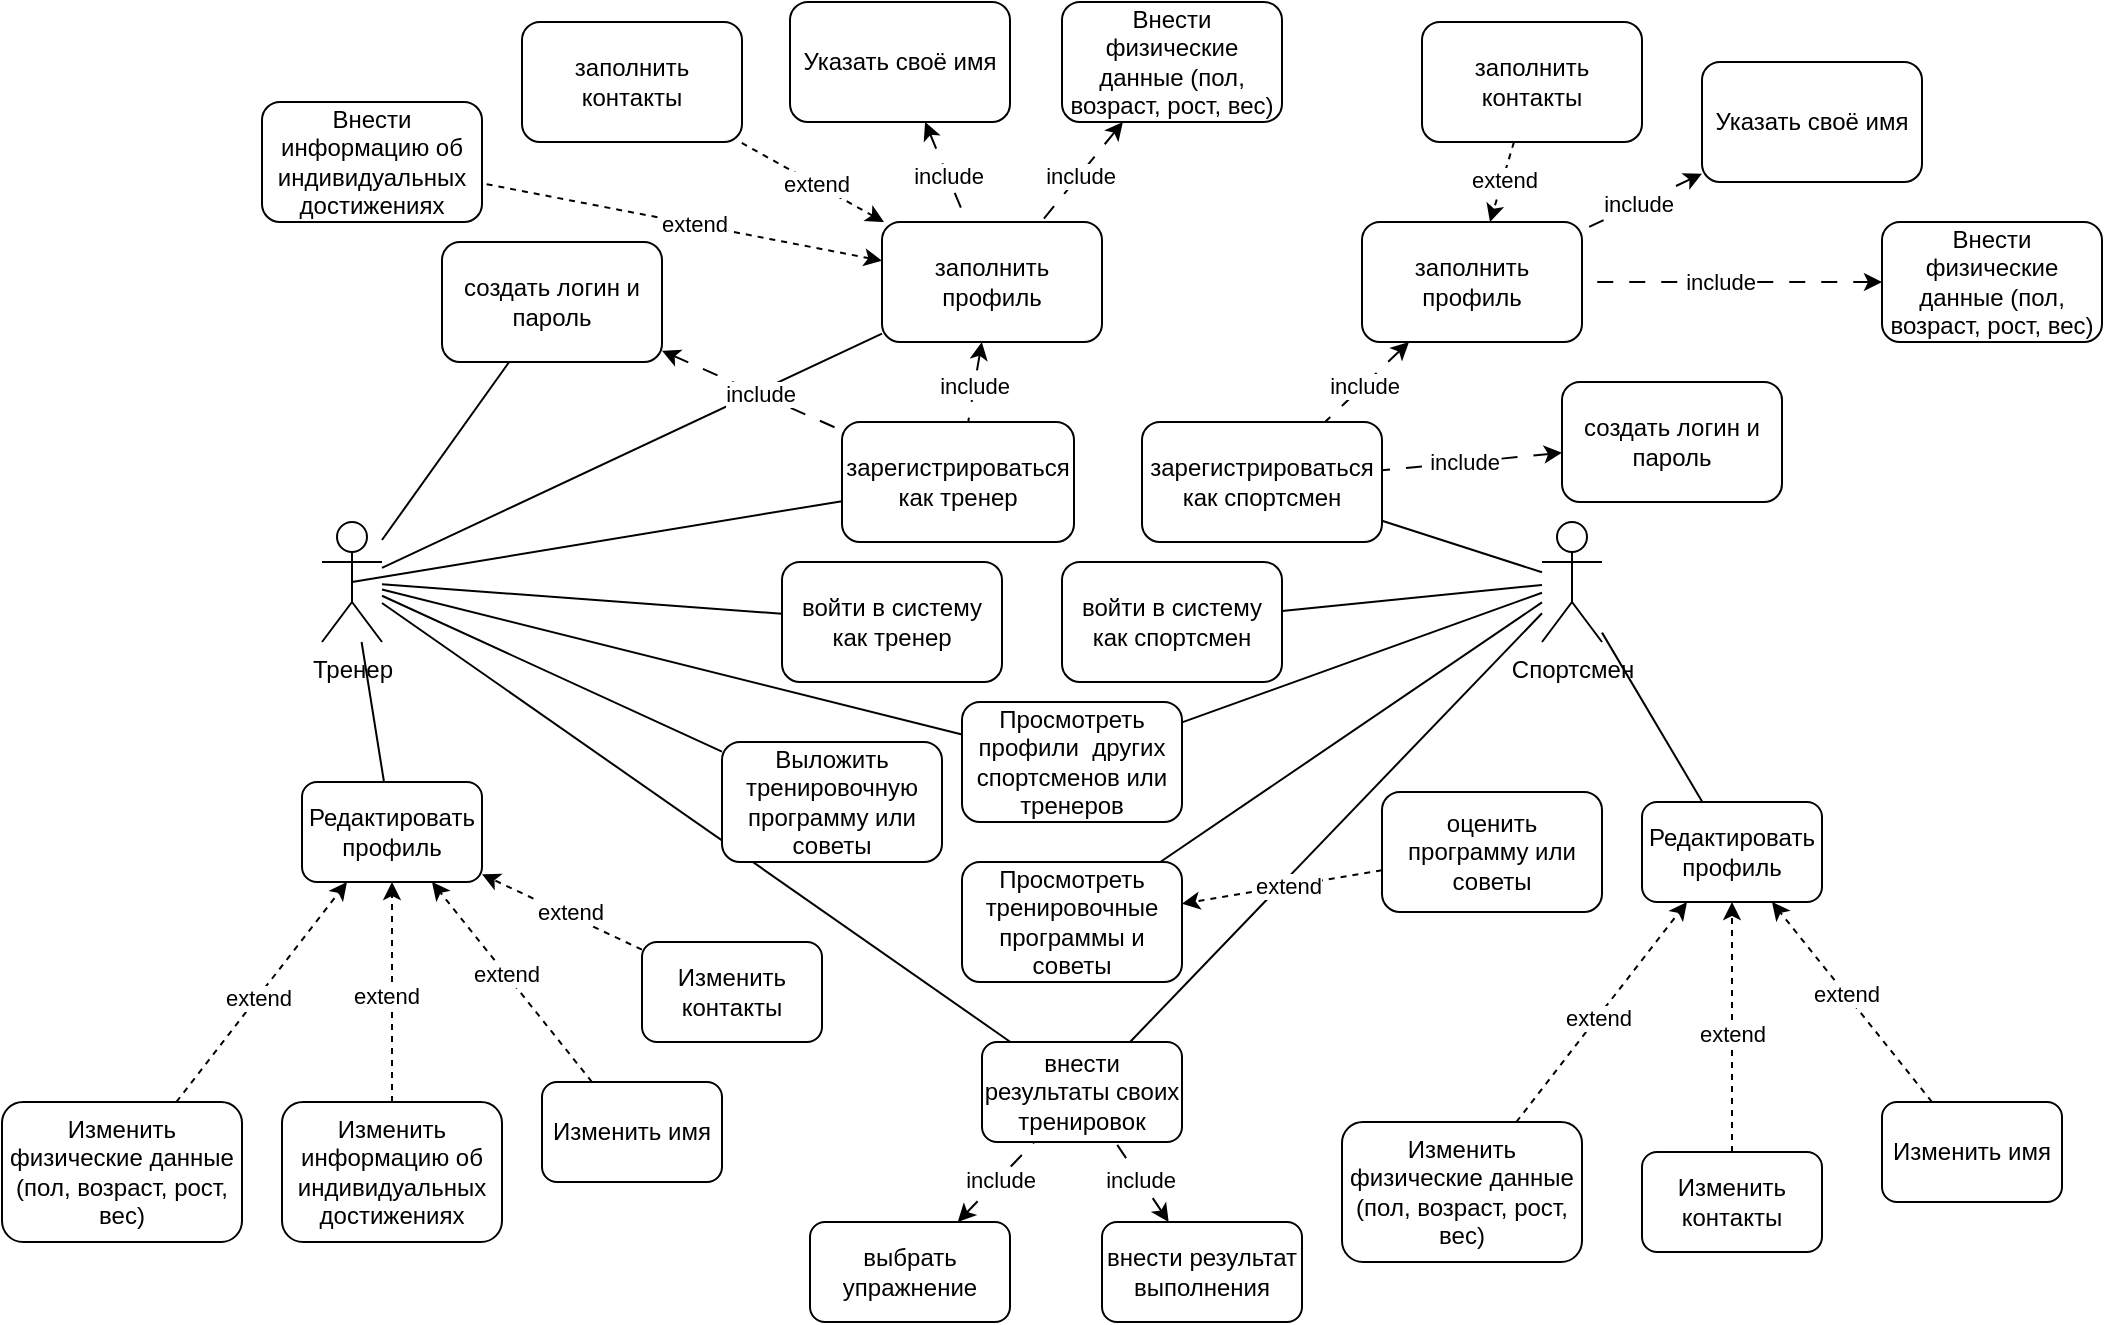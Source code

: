 <mxfile version="24.8.2">
  <diagram name="Страница — 1" id="Fxi8fru_wR9sjYaKYV2b">
    <mxGraphModel dx="2062" dy="624" grid="1" gridSize="10" guides="1" tooltips="1" connect="1" arrows="1" fold="1" page="1" pageScale="1" pageWidth="827" pageHeight="1169" math="0" shadow="0">
      <root>
        <mxCell id="0" />
        <mxCell id="1" parent="0" />
        <mxCell id="ETCH5vV9gQc0kuzcNDE6-1" value="Тренер" style="shape=umlActor;verticalLabelPosition=bottom;verticalAlign=top;html=1;outlineConnect=0;" vertex="1" parent="1">
          <mxGeometry x="70" y="270" width="30" height="60" as="geometry" />
        </mxCell>
        <mxCell id="ETCH5vV9gQc0kuzcNDE6-2" value="Спортсмен" style="shape=umlActor;verticalLabelPosition=bottom;verticalAlign=top;html=1;outlineConnect=0;" vertex="1" parent="1">
          <mxGeometry x="680" y="270" width="30" height="60" as="geometry" />
        </mxCell>
        <mxCell id="ETCH5vV9gQc0kuzcNDE6-5" value="Изменить имя" style="rounded=1;whiteSpace=wrap;html=1;" vertex="1" parent="1">
          <mxGeometry x="180" y="550" width="90" height="50" as="geometry" />
        </mxCell>
        <mxCell id="ETCH5vV9gQc0kuzcNDE6-6" value="Редактировать профиль" style="rounded=1;whiteSpace=wrap;html=1;" vertex="1" parent="1">
          <mxGeometry x="60" y="400" width="90" height="50" as="geometry" />
        </mxCell>
        <mxCell id="ETCH5vV9gQc0kuzcNDE6-7" value="Изменить информацию об индивидуальных достижениях" style="rounded=1;whiteSpace=wrap;html=1;" vertex="1" parent="1">
          <mxGeometry x="50" y="560" width="110" height="70" as="geometry" />
        </mxCell>
        <mxCell id="ETCH5vV9gQc0kuzcNDE6-8" value="Изменить контакты" style="rounded=1;whiteSpace=wrap;html=1;" vertex="1" parent="1">
          <mxGeometry x="230" y="480" width="90" height="50" as="geometry" />
        </mxCell>
        <mxCell id="ETCH5vV9gQc0kuzcNDE6-11" value="" style="endArrow=none;html=1;rounded=0;" edge="1" parent="1" source="ETCH5vV9gQc0kuzcNDE6-1" target="ETCH5vV9gQc0kuzcNDE6-6">
          <mxGeometry width="50" height="50" relative="1" as="geometry">
            <mxPoint x="390" y="500" as="sourcePoint" />
            <mxPoint x="440" y="450" as="targetPoint" />
          </mxGeometry>
        </mxCell>
        <mxCell id="ETCH5vV9gQc0kuzcNDE6-12" value="" style="endArrow=classic;html=1;rounded=0;startArrow=none;startFill=0;endFill=1;dashed=1;" edge="1" parent="1" source="ETCH5vV9gQc0kuzcNDE6-7" target="ETCH5vV9gQc0kuzcNDE6-6">
          <mxGeometry width="50" height="50" relative="1" as="geometry">
            <mxPoint x="30" y="295" as="sourcePoint" />
            <mxPoint x="150" y="490" as="targetPoint" />
          </mxGeometry>
        </mxCell>
        <mxCell id="ETCH5vV9gQc0kuzcNDE6-18" value="extend" style="edgeLabel;html=1;align=center;verticalAlign=middle;resizable=0;points=[];" vertex="1" connectable="0" parent="ETCH5vV9gQc0kuzcNDE6-12">
          <mxGeometry x="-0.033" y="3" relative="1" as="geometry">
            <mxPoint as="offset" />
          </mxGeometry>
        </mxCell>
        <mxCell id="ETCH5vV9gQc0kuzcNDE6-13" value="" style="endArrow=classic;html=1;rounded=0;endFill=1;dashed=1;" edge="1" parent="1" source="ETCH5vV9gQc0kuzcNDE6-5" target="ETCH5vV9gQc0kuzcNDE6-6">
          <mxGeometry width="50" height="50" relative="1" as="geometry">
            <mxPoint x="40" y="305" as="sourcePoint" />
            <mxPoint x="110" y="420" as="targetPoint" />
          </mxGeometry>
        </mxCell>
        <mxCell id="ETCH5vV9gQc0kuzcNDE6-19" value="extend" style="edgeLabel;html=1;align=center;verticalAlign=middle;resizable=0;points=[];" vertex="1" connectable="0" parent="ETCH5vV9gQc0kuzcNDE6-13">
          <mxGeometry x="0.088" relative="1" as="geometry">
            <mxPoint as="offset" />
          </mxGeometry>
        </mxCell>
        <mxCell id="ETCH5vV9gQc0kuzcNDE6-14" value="" style="endArrow=classic;html=1;rounded=0;endFill=1;dashed=1;" edge="1" parent="1" source="ETCH5vV9gQc0kuzcNDE6-8" target="ETCH5vV9gQc0kuzcNDE6-6">
          <mxGeometry width="50" height="50" relative="1" as="geometry">
            <mxPoint x="50" y="315" as="sourcePoint" />
            <mxPoint x="120" y="430" as="targetPoint" />
          </mxGeometry>
        </mxCell>
        <mxCell id="ETCH5vV9gQc0kuzcNDE6-20" value="extend" style="edgeLabel;html=1;align=center;verticalAlign=middle;resizable=0;points=[];" vertex="1" connectable="0" parent="ETCH5vV9gQc0kuzcNDE6-14">
          <mxGeometry x="-0.084" y="-2" relative="1" as="geometry">
            <mxPoint as="offset" />
          </mxGeometry>
        </mxCell>
        <mxCell id="ETCH5vV9gQc0kuzcNDE6-15" value="Изменить физические данные (пол, возраст, рост, вес)" style="rounded=1;whiteSpace=wrap;html=1;" vertex="1" parent="1">
          <mxGeometry x="-90" y="560" width="120" height="70" as="geometry" />
        </mxCell>
        <mxCell id="ETCH5vV9gQc0kuzcNDE6-16" value="" style="endArrow=classic;html=1;rounded=0;startArrow=none;startFill=0;endFill=1;entryX=0.25;entryY=1;entryDx=0;entryDy=0;dashed=1;" edge="1" parent="1" source="ETCH5vV9gQc0kuzcNDE6-15" target="ETCH5vV9gQc0kuzcNDE6-6">
          <mxGeometry width="50" height="50" relative="1" as="geometry">
            <mxPoint x="115" y="570" as="sourcePoint" />
            <mxPoint x="115" y="460" as="targetPoint" />
          </mxGeometry>
        </mxCell>
        <mxCell id="ETCH5vV9gQc0kuzcNDE6-17" value="extend" style="edgeLabel;html=1;align=center;verticalAlign=middle;resizable=0;points=[];" vertex="1" connectable="0" parent="ETCH5vV9gQc0kuzcNDE6-16">
          <mxGeometry x="-0.055" relative="1" as="geometry">
            <mxPoint as="offset" />
          </mxGeometry>
        </mxCell>
        <mxCell id="ETCH5vV9gQc0kuzcNDE6-21" value="внести результаты своих тренировок" style="rounded=1;whiteSpace=wrap;html=1;" vertex="1" parent="1">
          <mxGeometry x="400" y="530" width="100" height="50" as="geometry" />
        </mxCell>
        <mxCell id="ETCH5vV9gQc0kuzcNDE6-24" value="" style="endArrow=none;html=1;rounded=0;" edge="1" parent="1" source="ETCH5vV9gQc0kuzcNDE6-1" target="ETCH5vV9gQc0kuzcNDE6-21">
          <mxGeometry width="50" height="50" relative="1" as="geometry">
            <mxPoint x="110" y="335" as="sourcePoint" />
            <mxPoint x="180" y="450" as="targetPoint" />
          </mxGeometry>
        </mxCell>
        <mxCell id="ETCH5vV9gQc0kuzcNDE6-25" value="" style="endArrow=none;html=1;rounded=0;" edge="1" parent="1" source="ETCH5vV9gQc0kuzcNDE6-21" target="ETCH5vV9gQc0kuzcNDE6-2">
          <mxGeometry width="50" height="50" relative="1" as="geometry">
            <mxPoint x="120" y="345" as="sourcePoint" />
            <mxPoint x="190" y="460" as="targetPoint" />
          </mxGeometry>
        </mxCell>
        <mxCell id="ETCH5vV9gQc0kuzcNDE6-26" value="выбрать упражнение" style="rounded=1;whiteSpace=wrap;html=1;" vertex="1" parent="1">
          <mxGeometry x="314" y="620" width="100" height="50" as="geometry" />
        </mxCell>
        <mxCell id="ETCH5vV9gQc0kuzcNDE6-27" value="внести результат выполнения" style="rounded=1;whiteSpace=wrap;html=1;" vertex="1" parent="1">
          <mxGeometry x="460" y="620" width="100" height="50" as="geometry" />
        </mxCell>
        <mxCell id="ETCH5vV9gQc0kuzcNDE6-29" value="" style="endArrow=none;html=1;rounded=0;endFill=0;startArrow=classic;startFill=1;dashed=1;dashPattern=8 8;" edge="1" parent="1" source="ETCH5vV9gQc0kuzcNDE6-26" target="ETCH5vV9gQc0kuzcNDE6-21">
          <mxGeometry width="50" height="50" relative="1" as="geometry">
            <mxPoint x="392" y="620" as="sourcePoint" />
            <mxPoint x="590" y="550" as="targetPoint" />
          </mxGeometry>
        </mxCell>
        <mxCell id="ETCH5vV9gQc0kuzcNDE6-30" value="include" style="edgeLabel;html=1;align=center;verticalAlign=middle;resizable=0;points=[];" vertex="1" connectable="0" parent="ETCH5vV9gQc0kuzcNDE6-29">
          <mxGeometry x="0.088" relative="1" as="geometry">
            <mxPoint as="offset" />
          </mxGeometry>
        </mxCell>
        <mxCell id="ETCH5vV9gQc0kuzcNDE6-31" value="" style="endArrow=none;html=1;rounded=0;endFill=0;startArrow=classic;startFill=1;dashed=1;dashPattern=8 8;" edge="1" parent="1" source="ETCH5vV9gQc0kuzcNDE6-27" target="ETCH5vV9gQc0kuzcNDE6-21">
          <mxGeometry width="50" height="50" relative="1" as="geometry">
            <mxPoint x="402" y="630" as="sourcePoint" />
            <mxPoint x="438" y="590" as="targetPoint" />
          </mxGeometry>
        </mxCell>
        <mxCell id="ETCH5vV9gQc0kuzcNDE6-32" value="include" style="edgeLabel;html=1;align=center;verticalAlign=middle;resizable=0;points=[];" vertex="1" connectable="0" parent="ETCH5vV9gQc0kuzcNDE6-31">
          <mxGeometry x="0.088" relative="1" as="geometry">
            <mxPoint as="offset" />
          </mxGeometry>
        </mxCell>
        <mxCell id="ETCH5vV9gQc0kuzcNDE6-33" value="Изменить имя" style="rounded=1;whiteSpace=wrap;html=1;" vertex="1" parent="1">
          <mxGeometry x="850" y="560" width="90" height="50" as="geometry" />
        </mxCell>
        <mxCell id="ETCH5vV9gQc0kuzcNDE6-34" value="Редактировать профиль" style="rounded=1;whiteSpace=wrap;html=1;" vertex="1" parent="1">
          <mxGeometry x="730" y="410" width="90" height="50" as="geometry" />
        </mxCell>
        <mxCell id="ETCH5vV9gQc0kuzcNDE6-36" value="Изменить контакты" style="rounded=1;whiteSpace=wrap;html=1;" vertex="1" parent="1">
          <mxGeometry x="730" y="585" width="90" height="50" as="geometry" />
        </mxCell>
        <mxCell id="ETCH5vV9gQc0kuzcNDE6-39" value="" style="endArrow=classic;html=1;rounded=0;endFill=1;dashed=1;" edge="1" parent="1" source="ETCH5vV9gQc0kuzcNDE6-33" target="ETCH5vV9gQc0kuzcNDE6-34">
          <mxGeometry width="50" height="50" relative="1" as="geometry">
            <mxPoint x="710" y="315" as="sourcePoint" />
            <mxPoint x="780" y="430" as="targetPoint" />
          </mxGeometry>
        </mxCell>
        <mxCell id="ETCH5vV9gQc0kuzcNDE6-40" value="extend" style="edgeLabel;html=1;align=center;verticalAlign=middle;resizable=0;points=[];" vertex="1" connectable="0" parent="ETCH5vV9gQc0kuzcNDE6-39">
          <mxGeometry x="0.088" relative="1" as="geometry">
            <mxPoint as="offset" />
          </mxGeometry>
        </mxCell>
        <mxCell id="ETCH5vV9gQc0kuzcNDE6-42" value="Изменить физические данные (пол, возраст, рост, вес)" style="rounded=1;whiteSpace=wrap;html=1;" vertex="1" parent="1">
          <mxGeometry x="580" y="570" width="120" height="70" as="geometry" />
        </mxCell>
        <mxCell id="ETCH5vV9gQc0kuzcNDE6-43" value="" style="endArrow=classic;html=1;rounded=0;startArrow=none;startFill=0;endFill=1;entryX=0.25;entryY=1;entryDx=0;entryDy=0;dashed=1;" edge="1" parent="1" source="ETCH5vV9gQc0kuzcNDE6-42" target="ETCH5vV9gQc0kuzcNDE6-34">
          <mxGeometry width="50" height="50" relative="1" as="geometry">
            <mxPoint x="785" y="580" as="sourcePoint" />
            <mxPoint x="785" y="470" as="targetPoint" />
          </mxGeometry>
        </mxCell>
        <mxCell id="ETCH5vV9gQc0kuzcNDE6-44" value="extend" style="edgeLabel;html=1;align=center;verticalAlign=middle;resizable=0;points=[];" vertex="1" connectable="0" parent="ETCH5vV9gQc0kuzcNDE6-43">
          <mxGeometry x="-0.055" relative="1" as="geometry">
            <mxPoint as="offset" />
          </mxGeometry>
        </mxCell>
        <mxCell id="ETCH5vV9gQc0kuzcNDE6-45" value="" style="endArrow=classic;html=1;rounded=0;startArrow=none;startFill=0;endFill=1;dashed=1;" edge="1" parent="1" source="ETCH5vV9gQc0kuzcNDE6-36" target="ETCH5vV9gQc0kuzcNDE6-34">
          <mxGeometry width="50" height="50" relative="1" as="geometry">
            <mxPoint x="677" y="580" as="sourcePoint" />
            <mxPoint x="763" y="470" as="targetPoint" />
          </mxGeometry>
        </mxCell>
        <mxCell id="ETCH5vV9gQc0kuzcNDE6-46" value="extend" style="edgeLabel;html=1;align=center;verticalAlign=middle;resizable=0;points=[];" vertex="1" connectable="0" parent="ETCH5vV9gQc0kuzcNDE6-45">
          <mxGeometry x="-0.055" relative="1" as="geometry">
            <mxPoint as="offset" />
          </mxGeometry>
        </mxCell>
        <mxCell id="ETCH5vV9gQc0kuzcNDE6-47" value="Просмотреть тренировочные программы и советы" style="rounded=1;whiteSpace=wrap;html=1;" vertex="1" parent="1">
          <mxGeometry x="390" y="440" width="110" height="60" as="geometry" />
        </mxCell>
        <mxCell id="ETCH5vV9gQc0kuzcNDE6-48" value="Просмотреть профили&amp;nbsp; других спортсменов или тренеров" style="rounded=1;whiteSpace=wrap;html=1;" vertex="1" parent="1">
          <mxGeometry x="390" y="360" width="110" height="60" as="geometry" />
        </mxCell>
        <mxCell id="ETCH5vV9gQc0kuzcNDE6-49" value="войти в систему как тренер" style="rounded=1;whiteSpace=wrap;html=1;" vertex="1" parent="1">
          <mxGeometry x="300" y="290" width="110" height="60" as="geometry" />
        </mxCell>
        <mxCell id="ETCH5vV9gQc0kuzcNDE6-50" value="войти в систему как спортсмен" style="rounded=1;whiteSpace=wrap;html=1;" vertex="1" parent="1">
          <mxGeometry x="440" y="290" width="110" height="60" as="geometry" />
        </mxCell>
        <mxCell id="ETCH5vV9gQc0kuzcNDE6-51" value="оценить программу или советы" style="rounded=1;whiteSpace=wrap;html=1;" vertex="1" parent="1">
          <mxGeometry x="600" y="405" width="110" height="60" as="geometry" />
        </mxCell>
        <mxCell id="ETCH5vV9gQc0kuzcNDE6-52" value="" style="endArrow=none;html=1;rounded=0;" edge="1" parent="1" source="ETCH5vV9gQc0kuzcNDE6-1" target="ETCH5vV9gQc0kuzcNDE6-49">
          <mxGeometry width="50" height="50" relative="1" as="geometry">
            <mxPoint x="110" y="320" as="sourcePoint" />
            <mxPoint x="424" y="540" as="targetPoint" />
          </mxGeometry>
        </mxCell>
        <mxCell id="ETCH5vV9gQc0kuzcNDE6-53" value="" style="endArrow=none;html=1;rounded=0;" edge="1" parent="1" source="ETCH5vV9gQc0kuzcNDE6-50" target="ETCH5vV9gQc0kuzcNDE6-2">
          <mxGeometry width="50" height="50" relative="1" as="geometry">
            <mxPoint x="110" y="311" as="sourcePoint" />
            <mxPoint x="280" y="325" as="targetPoint" />
          </mxGeometry>
        </mxCell>
        <mxCell id="ETCH5vV9gQc0kuzcNDE6-54" value="" style="endArrow=classic;html=1;rounded=0;startArrow=none;startFill=0;endFill=1;dashed=1;" edge="1" parent="1" source="ETCH5vV9gQc0kuzcNDE6-51" target="ETCH5vV9gQc0kuzcNDE6-47">
          <mxGeometry width="50" height="50" relative="1" as="geometry">
            <mxPoint x="677" y="580" as="sourcePoint" />
            <mxPoint x="763" y="470" as="targetPoint" />
          </mxGeometry>
        </mxCell>
        <mxCell id="ETCH5vV9gQc0kuzcNDE6-55" value="extend" style="edgeLabel;html=1;align=center;verticalAlign=middle;resizable=0;points=[];" vertex="1" connectable="0" parent="ETCH5vV9gQc0kuzcNDE6-54">
          <mxGeometry x="-0.055" relative="1" as="geometry">
            <mxPoint as="offset" />
          </mxGeometry>
        </mxCell>
        <mxCell id="ETCH5vV9gQc0kuzcNDE6-56" value="" style="endArrow=none;html=1;rounded=0;" edge="1" parent="1" source="ETCH5vV9gQc0kuzcNDE6-47" target="ETCH5vV9gQc0kuzcNDE6-2">
          <mxGeometry width="50" height="50" relative="1" as="geometry">
            <mxPoint x="484" y="540" as="sourcePoint" />
            <mxPoint x="690" y="326" as="targetPoint" />
          </mxGeometry>
        </mxCell>
        <mxCell id="ETCH5vV9gQc0kuzcNDE6-57" value="" style="endArrow=none;html=1;rounded=0;" edge="1" parent="1" source="ETCH5vV9gQc0kuzcNDE6-34" target="ETCH5vV9gQc0kuzcNDE6-2">
          <mxGeometry width="50" height="50" relative="1" as="geometry">
            <mxPoint x="499" y="450" as="sourcePoint" />
            <mxPoint x="690" y="320" as="targetPoint" />
          </mxGeometry>
        </mxCell>
        <mxCell id="ETCH5vV9gQc0kuzcNDE6-58" value="Выложить тренировочную программу или советы" style="rounded=1;whiteSpace=wrap;html=1;" vertex="1" parent="1">
          <mxGeometry x="270" y="380" width="110" height="60" as="geometry" />
        </mxCell>
        <mxCell id="ETCH5vV9gQc0kuzcNDE6-59" value="" style="endArrow=none;html=1;rounded=0;" edge="1" parent="1" source="ETCH5vV9gQc0kuzcNDE6-1" target="ETCH5vV9gQc0kuzcNDE6-58">
          <mxGeometry width="50" height="50" relative="1" as="geometry">
            <mxPoint x="100" y="340" as="sourcePoint" />
            <mxPoint x="111" y="410" as="targetPoint" />
          </mxGeometry>
        </mxCell>
        <mxCell id="ETCH5vV9gQc0kuzcNDE6-60" value="зарегистрироваться как тренер" style="rounded=1;whiteSpace=wrap;html=1;" vertex="1" parent="1">
          <mxGeometry x="330" y="220" width="116" height="60" as="geometry" />
        </mxCell>
        <mxCell id="ETCH5vV9gQc0kuzcNDE6-61" value="зарегистрироваться как спортсмен" style="rounded=1;whiteSpace=wrap;html=1;" vertex="1" parent="1">
          <mxGeometry x="480" y="220" width="120" height="60" as="geometry" />
        </mxCell>
        <mxCell id="ETCH5vV9gQc0kuzcNDE6-62" value="" style="endArrow=none;html=1;rounded=0;exitX=0.5;exitY=0.5;exitDx=0;exitDy=0;exitPerimeter=0;" edge="1" parent="1" source="ETCH5vV9gQc0kuzcNDE6-1" target="ETCH5vV9gQc0kuzcNDE6-60">
          <mxGeometry width="50" height="50" relative="1" as="geometry">
            <mxPoint x="110" y="301" as="sourcePoint" />
            <mxPoint x="195" y="250" as="targetPoint" />
          </mxGeometry>
        </mxCell>
        <mxCell id="ETCH5vV9gQc0kuzcNDE6-63" value="" style="endArrow=none;html=1;rounded=0;" edge="1" parent="1" source="ETCH5vV9gQc0kuzcNDE6-2" target="ETCH5vV9gQc0kuzcNDE6-61">
          <mxGeometry width="50" height="50" relative="1" as="geometry">
            <mxPoint x="120" y="311" as="sourcePoint" />
            <mxPoint x="205" y="260" as="targetPoint" />
          </mxGeometry>
        </mxCell>
        <mxCell id="ETCH5vV9gQc0kuzcNDE6-64" value="создать логин и пароль" style="rounded=1;whiteSpace=wrap;html=1;" vertex="1" parent="1">
          <mxGeometry x="130" y="130" width="110" height="60" as="geometry" />
        </mxCell>
        <mxCell id="ETCH5vV9gQc0kuzcNDE6-65" value="создать логин и пароль" style="rounded=1;whiteSpace=wrap;html=1;" vertex="1" parent="1">
          <mxGeometry x="690" y="200" width="110" height="60" as="geometry" />
        </mxCell>
        <mxCell id="ETCH5vV9gQc0kuzcNDE6-66" value="заполнить профиль" style="rounded=1;whiteSpace=wrap;html=1;" vertex="1" parent="1">
          <mxGeometry x="350" y="120" width="110" height="60" as="geometry" />
        </mxCell>
        <mxCell id="ETCH5vV9gQc0kuzcNDE6-67" value="заполнить профиль" style="rounded=1;whiteSpace=wrap;html=1;" vertex="1" parent="1">
          <mxGeometry x="590" y="120" width="110" height="60" as="geometry" />
        </mxCell>
        <mxCell id="ETCH5vV9gQc0kuzcNDE6-68" value="Внести информацию об индивидуальных достижениях" style="rounded=1;whiteSpace=wrap;html=1;" vertex="1" parent="1">
          <mxGeometry x="40" y="60" width="110" height="60" as="geometry" />
        </mxCell>
        <mxCell id="ETCH5vV9gQc0kuzcNDE6-70" value="" style="endArrow=none;html=1;rounded=0;" edge="1" parent="1" source="ETCH5vV9gQc0kuzcNDE6-1" target="ETCH5vV9gQc0kuzcNDE6-64">
          <mxGeometry width="50" height="50" relative="1" as="geometry">
            <mxPoint x="95" y="310" as="sourcePoint" />
            <mxPoint x="324" y="270" as="targetPoint" />
          </mxGeometry>
        </mxCell>
        <mxCell id="ETCH5vV9gQc0kuzcNDE6-71" value="" style="endArrow=none;html=1;rounded=0;" edge="1" parent="1" source="ETCH5vV9gQc0kuzcNDE6-1" target="ETCH5vV9gQc0kuzcNDE6-66">
          <mxGeometry width="50" height="50" relative="1" as="geometry">
            <mxPoint x="110" y="297" as="sourcePoint" />
            <mxPoint x="234" y="190" as="targetPoint" />
          </mxGeometry>
        </mxCell>
        <mxCell id="ETCH5vV9gQc0kuzcNDE6-73" value="заполнить контакты" style="rounded=1;whiteSpace=wrap;html=1;" vertex="1" parent="1">
          <mxGeometry x="170" y="20" width="110" height="60" as="geometry" />
        </mxCell>
        <mxCell id="ETCH5vV9gQc0kuzcNDE6-74" value="Указать своё имя" style="rounded=1;whiteSpace=wrap;html=1;" vertex="1" parent="1">
          <mxGeometry x="304" y="10" width="110" height="60" as="geometry" />
        </mxCell>
        <mxCell id="ETCH5vV9gQc0kuzcNDE6-75" value="Внести физические данные (пол, возраст, рост, вес)" style="rounded=1;whiteSpace=wrap;html=1;" vertex="1" parent="1">
          <mxGeometry x="440" y="10" width="110" height="60" as="geometry" />
        </mxCell>
        <mxCell id="ETCH5vV9gQc0kuzcNDE6-76" value="заполнить контакты" style="rounded=1;whiteSpace=wrap;html=1;" vertex="1" parent="1">
          <mxGeometry x="620" y="20" width="110" height="60" as="geometry" />
        </mxCell>
        <mxCell id="ETCH5vV9gQc0kuzcNDE6-77" value="Указать своё имя" style="rounded=1;whiteSpace=wrap;html=1;" vertex="1" parent="1">
          <mxGeometry x="760" y="40" width="110" height="60" as="geometry" />
        </mxCell>
        <mxCell id="ETCH5vV9gQc0kuzcNDE6-78" value="Внести физические данные (пол, возраст, рост, вес)" style="rounded=1;whiteSpace=wrap;html=1;" vertex="1" parent="1">
          <mxGeometry x="850" y="120" width="110" height="60" as="geometry" />
        </mxCell>
        <mxCell id="ETCH5vV9gQc0kuzcNDE6-83" value="" style="endArrow=none;html=1;rounded=0;endFill=0;startArrow=classic;startFill=1;dashed=1;dashPattern=8 8;" edge="1" parent="1" source="ETCH5vV9gQc0kuzcNDE6-64" target="ETCH5vV9gQc0kuzcNDE6-60">
          <mxGeometry width="50" height="50" relative="1" as="geometry">
            <mxPoint x="-217" y="120" as="sourcePoint" />
            <mxPoint x="270" y="390" as="targetPoint" />
          </mxGeometry>
        </mxCell>
        <mxCell id="ETCH5vV9gQc0kuzcNDE6-84" value="include" style="edgeLabel;html=1;align=center;verticalAlign=middle;resizable=0;points=[];" vertex="1" connectable="0" parent="ETCH5vV9gQc0kuzcNDE6-83">
          <mxGeometry x="0.088" relative="1" as="geometry">
            <mxPoint as="offset" />
          </mxGeometry>
        </mxCell>
        <mxCell id="ETCH5vV9gQc0kuzcNDE6-86" value="" style="endArrow=none;html=1;rounded=0;endFill=0;startArrow=classic;startFill=1;dashed=1;dashPattern=8 8;" edge="1" parent="1" source="ETCH5vV9gQc0kuzcNDE6-66" target="ETCH5vV9gQc0kuzcNDE6-60">
          <mxGeometry width="50" height="50" relative="1" as="geometry">
            <mxPoint x="250" y="199" as="sourcePoint" />
            <mxPoint x="326" y="240" as="targetPoint" />
          </mxGeometry>
        </mxCell>
        <mxCell id="ETCH5vV9gQc0kuzcNDE6-87" value="include" style="edgeLabel;html=1;align=center;verticalAlign=middle;resizable=0;points=[];" vertex="1" connectable="0" parent="ETCH5vV9gQc0kuzcNDE6-86">
          <mxGeometry x="0.088" relative="1" as="geometry">
            <mxPoint as="offset" />
          </mxGeometry>
        </mxCell>
        <mxCell id="ETCH5vV9gQc0kuzcNDE6-89" value="" style="endArrow=none;html=1;rounded=0;endFill=0;startArrow=classic;startFill=1;dashed=1;dashPattern=8 8;" edge="1" parent="1" source="ETCH5vV9gQc0kuzcNDE6-67" target="ETCH5vV9gQc0kuzcNDE6-61">
          <mxGeometry width="50" height="50" relative="1" as="geometry">
            <mxPoint x="250" y="199" as="sourcePoint" />
            <mxPoint x="326" y="240" as="targetPoint" />
          </mxGeometry>
        </mxCell>
        <mxCell id="ETCH5vV9gQc0kuzcNDE6-90" value="include" style="edgeLabel;html=1;align=center;verticalAlign=middle;resizable=0;points=[];" vertex="1" connectable="0" parent="ETCH5vV9gQc0kuzcNDE6-89">
          <mxGeometry x="0.088" relative="1" as="geometry">
            <mxPoint as="offset" />
          </mxGeometry>
        </mxCell>
        <mxCell id="ETCH5vV9gQc0kuzcNDE6-91" value="" style="endArrow=none;html=1;rounded=0;endFill=0;startArrow=classic;startFill=1;dashed=1;dashPattern=8 8;" edge="1" parent="1" source="ETCH5vV9gQc0kuzcNDE6-65" target="ETCH5vV9gQc0kuzcNDE6-61">
          <mxGeometry width="50" height="50" relative="1" as="geometry">
            <mxPoint x="591" y="170" as="sourcePoint" />
            <mxPoint x="564" y="230" as="targetPoint" />
          </mxGeometry>
        </mxCell>
        <mxCell id="ETCH5vV9gQc0kuzcNDE6-92" value="include" style="edgeLabel;html=1;align=center;verticalAlign=middle;resizable=0;points=[];" vertex="1" connectable="0" parent="ETCH5vV9gQc0kuzcNDE6-91">
          <mxGeometry x="0.088" relative="1" as="geometry">
            <mxPoint as="offset" />
          </mxGeometry>
        </mxCell>
        <mxCell id="ETCH5vV9gQc0kuzcNDE6-93" value="" style="endArrow=none;html=1;rounded=0;startArrow=classic;startFill=1;endFill=0;dashed=1;" edge="1" parent="1" source="ETCH5vV9gQc0kuzcNDE6-66" target="ETCH5vV9gQc0kuzcNDE6-68">
          <mxGeometry width="50" height="50" relative="1" as="geometry">
            <mxPoint x="-46" y="280" as="sourcePoint" />
            <mxPoint x="40" y="170" as="targetPoint" />
          </mxGeometry>
        </mxCell>
        <mxCell id="ETCH5vV9gQc0kuzcNDE6-94" value="extend" style="edgeLabel;html=1;align=center;verticalAlign=middle;resizable=0;points=[];" vertex="1" connectable="0" parent="ETCH5vV9gQc0kuzcNDE6-93">
          <mxGeometry x="-0.055" relative="1" as="geometry">
            <mxPoint as="offset" />
          </mxGeometry>
        </mxCell>
        <mxCell id="ETCH5vV9gQc0kuzcNDE6-95" value="" style="endArrow=none;html=1;rounded=0;startArrow=classic;startFill=1;endFill=0;dashed=1;" edge="1" parent="1" source="ETCH5vV9gQc0kuzcNDE6-66" target="ETCH5vV9gQc0kuzcNDE6-73">
          <mxGeometry width="50" height="50" relative="1" as="geometry">
            <mxPoint x="360" y="149" as="sourcePoint" />
            <mxPoint x="160" y="111" as="targetPoint" />
          </mxGeometry>
        </mxCell>
        <mxCell id="ETCH5vV9gQc0kuzcNDE6-96" value="extend" style="edgeLabel;html=1;align=center;verticalAlign=middle;resizable=0;points=[];" vertex="1" connectable="0" parent="ETCH5vV9gQc0kuzcNDE6-95">
          <mxGeometry x="-0.055" relative="1" as="geometry">
            <mxPoint as="offset" />
          </mxGeometry>
        </mxCell>
        <mxCell id="ETCH5vV9gQc0kuzcNDE6-97" value="" style="endArrow=classic;html=1;rounded=0;startArrow=none;startFill=0;endFill=1;dashed=1;" edge="1" parent="1" source="ETCH5vV9gQc0kuzcNDE6-76" target="ETCH5vV9gQc0kuzcNDE6-67">
          <mxGeometry width="50" height="50" relative="1" as="geometry">
            <mxPoint x="360" y="149" as="sourcePoint" />
            <mxPoint x="160" y="111" as="targetPoint" />
          </mxGeometry>
        </mxCell>
        <mxCell id="ETCH5vV9gQc0kuzcNDE6-98" value="extend" style="edgeLabel;html=1;align=center;verticalAlign=middle;resizable=0;points=[];" vertex="1" connectable="0" parent="ETCH5vV9gQc0kuzcNDE6-97">
          <mxGeometry x="-0.055" relative="1" as="geometry">
            <mxPoint as="offset" />
          </mxGeometry>
        </mxCell>
        <mxCell id="ETCH5vV9gQc0kuzcNDE6-101" value="" style="endArrow=none;html=1;rounded=0;endFill=0;startArrow=classic;startFill=1;dashed=1;dashPattern=8 8;" edge="1" parent="1" source="ETCH5vV9gQc0kuzcNDE6-74" target="ETCH5vV9gQc0kuzcNDE6-66">
          <mxGeometry width="50" height="50" relative="1" as="geometry">
            <mxPoint x="700" y="245" as="sourcePoint" />
            <mxPoint x="610" y="254" as="targetPoint" />
          </mxGeometry>
        </mxCell>
        <mxCell id="ETCH5vV9gQc0kuzcNDE6-102" value="include" style="edgeLabel;html=1;align=center;verticalAlign=middle;resizable=0;points=[];" vertex="1" connectable="0" parent="ETCH5vV9gQc0kuzcNDE6-101">
          <mxGeometry x="0.088" relative="1" as="geometry">
            <mxPoint as="offset" />
          </mxGeometry>
        </mxCell>
        <mxCell id="ETCH5vV9gQc0kuzcNDE6-103" value="" style="endArrow=none;html=1;rounded=0;endFill=0;startArrow=classic;startFill=1;dashed=1;dashPattern=8 8;" edge="1" parent="1" source="ETCH5vV9gQc0kuzcNDE6-75" target="ETCH5vV9gQc0kuzcNDE6-66">
          <mxGeometry width="50" height="50" relative="1" as="geometry">
            <mxPoint x="382" y="80" as="sourcePoint" />
            <mxPoint x="402" y="130" as="targetPoint" />
          </mxGeometry>
        </mxCell>
        <mxCell id="ETCH5vV9gQc0kuzcNDE6-104" value="include" style="edgeLabel;html=1;align=center;verticalAlign=middle;resizable=0;points=[];" vertex="1" connectable="0" parent="ETCH5vV9gQc0kuzcNDE6-103">
          <mxGeometry x="0.088" relative="1" as="geometry">
            <mxPoint as="offset" />
          </mxGeometry>
        </mxCell>
        <mxCell id="ETCH5vV9gQc0kuzcNDE6-105" value="" style="endArrow=none;html=1;rounded=0;endFill=0;startArrow=classic;startFill=1;dashed=1;dashPattern=8 8;" edge="1" parent="1" source="ETCH5vV9gQc0kuzcNDE6-77" target="ETCH5vV9gQc0kuzcNDE6-67">
          <mxGeometry width="50" height="50" relative="1" as="geometry">
            <mxPoint x="480" y="80" as="sourcePoint" />
            <mxPoint x="440" y="130" as="targetPoint" />
          </mxGeometry>
        </mxCell>
        <mxCell id="ETCH5vV9gQc0kuzcNDE6-106" value="include" style="edgeLabel;html=1;align=center;verticalAlign=middle;resizable=0;points=[];" vertex="1" connectable="0" parent="ETCH5vV9gQc0kuzcNDE6-105">
          <mxGeometry x="0.088" relative="1" as="geometry">
            <mxPoint as="offset" />
          </mxGeometry>
        </mxCell>
        <mxCell id="ETCH5vV9gQc0kuzcNDE6-107" value="" style="endArrow=none;html=1;rounded=0;endFill=0;startArrow=classic;startFill=1;dashed=1;dashPattern=8 8;" edge="1" parent="1" source="ETCH5vV9gQc0kuzcNDE6-78" target="ETCH5vV9gQc0kuzcNDE6-67">
          <mxGeometry width="50" height="50" relative="1" as="geometry">
            <mxPoint x="490" y="90" as="sourcePoint" />
            <mxPoint x="450" y="140" as="targetPoint" />
          </mxGeometry>
        </mxCell>
        <mxCell id="ETCH5vV9gQc0kuzcNDE6-108" value="include" style="edgeLabel;html=1;align=center;verticalAlign=middle;resizable=0;points=[];" vertex="1" connectable="0" parent="ETCH5vV9gQc0kuzcNDE6-107">
          <mxGeometry x="0.088" relative="1" as="geometry">
            <mxPoint as="offset" />
          </mxGeometry>
        </mxCell>
        <mxCell id="ETCH5vV9gQc0kuzcNDE6-109" value="" style="endArrow=none;html=1;rounded=0;" edge="1" parent="1" source="ETCH5vV9gQc0kuzcNDE6-48" target="ETCH5vV9gQc0kuzcNDE6-2">
          <mxGeometry width="50" height="50" relative="1" as="geometry">
            <mxPoint x="590" y="324" as="sourcePoint" />
            <mxPoint x="690" y="312" as="targetPoint" />
          </mxGeometry>
        </mxCell>
        <mxCell id="ETCH5vV9gQc0kuzcNDE6-110" value="" style="endArrow=none;html=1;rounded=0;" edge="1" parent="1" source="ETCH5vV9gQc0kuzcNDE6-1" target="ETCH5vV9gQc0kuzcNDE6-48">
          <mxGeometry width="50" height="50" relative="1" as="geometry">
            <mxPoint x="510" y="380" as="sourcePoint" />
            <mxPoint x="690" y="315" as="targetPoint" />
          </mxGeometry>
        </mxCell>
      </root>
    </mxGraphModel>
  </diagram>
</mxfile>
